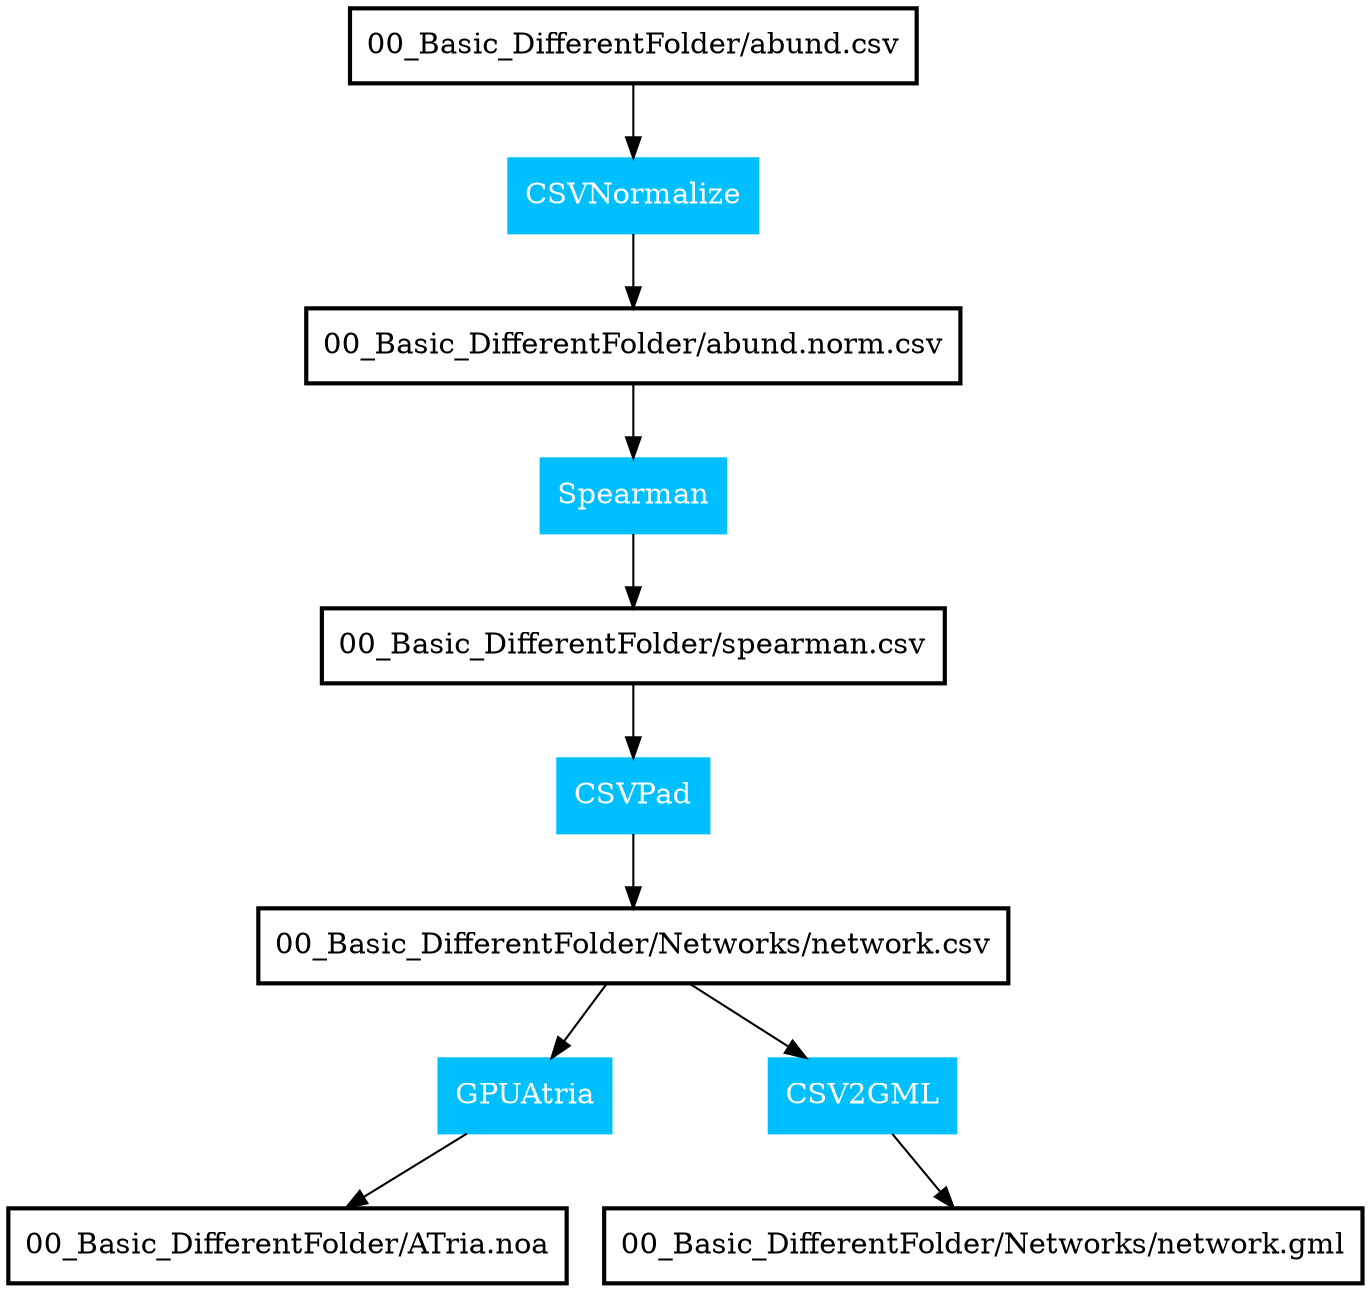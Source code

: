 digraph Basic_DifferentFolder {
	node [style=bold, shape=box];
	a[label="00_Basic_DifferentFolder/abund.csv"];
	b[label="CSVNormalize", color=deepskyblue, style=filled, fontcolor=white];
	c[label="00_Basic_DifferentFolder/abund.norm.csv"];
	d[label="Spearman", color=deepskyblue, style=filled, fontcolor=white];
	e[label="00_Basic_DifferentFolder/spearman.csv"];
	f[label="CSVPad", color=deepskyblue, style=filled, fontcolor=white];
	g[label="00_Basic_DifferentFolder/Networks/network.csv"];
	h[label="GPUAtria", color=deepskyblue, style=filled, fontcolor=white];
	i[label="CSV2GML", color=deepskyblue, style=filled, fontcolor=white];
	j[label="00_Basic_DifferentFolder/ATria.noa"];
	k[label="00_Basic_DifferentFolder/Networks/network.gml"];

	a -> b;
	b -> c;
	c -> d;
	d -> e;
	e -> f;
	f -> g;
	g -> h;
	g -> i;
	h -> j;
	i -> k;
}
